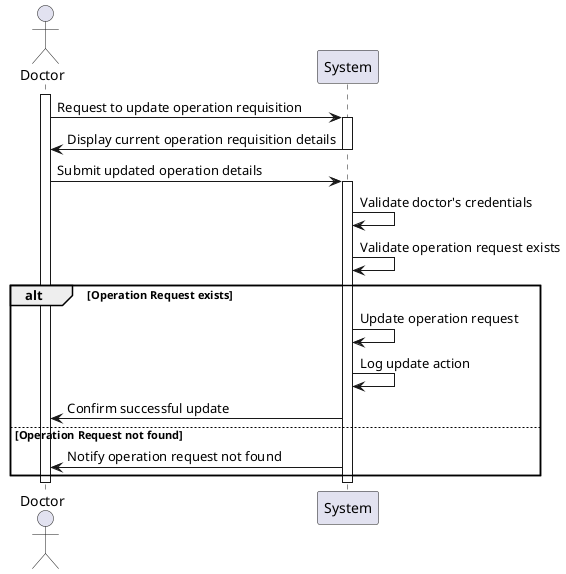 @startuml name system sequence diagram us 5.1.17
actor Doctor as User
participant System

activate User
User -> System : Request to update operation requisition
activate System
System -> User : Display current operation requisition details
deactivate System

User -> System : Submit updated operation details
activate System
System -> System : Validate doctor's credentials
System -> System : Validate operation request exists
alt Operation Request exists
    System -> System : Update operation request
    System -> System : Log update action
    System -> User : Confirm successful update
else Operation Request not found
    System -> User : Notify operation request not found
end
deactivate System
deactivate User

@enduml
